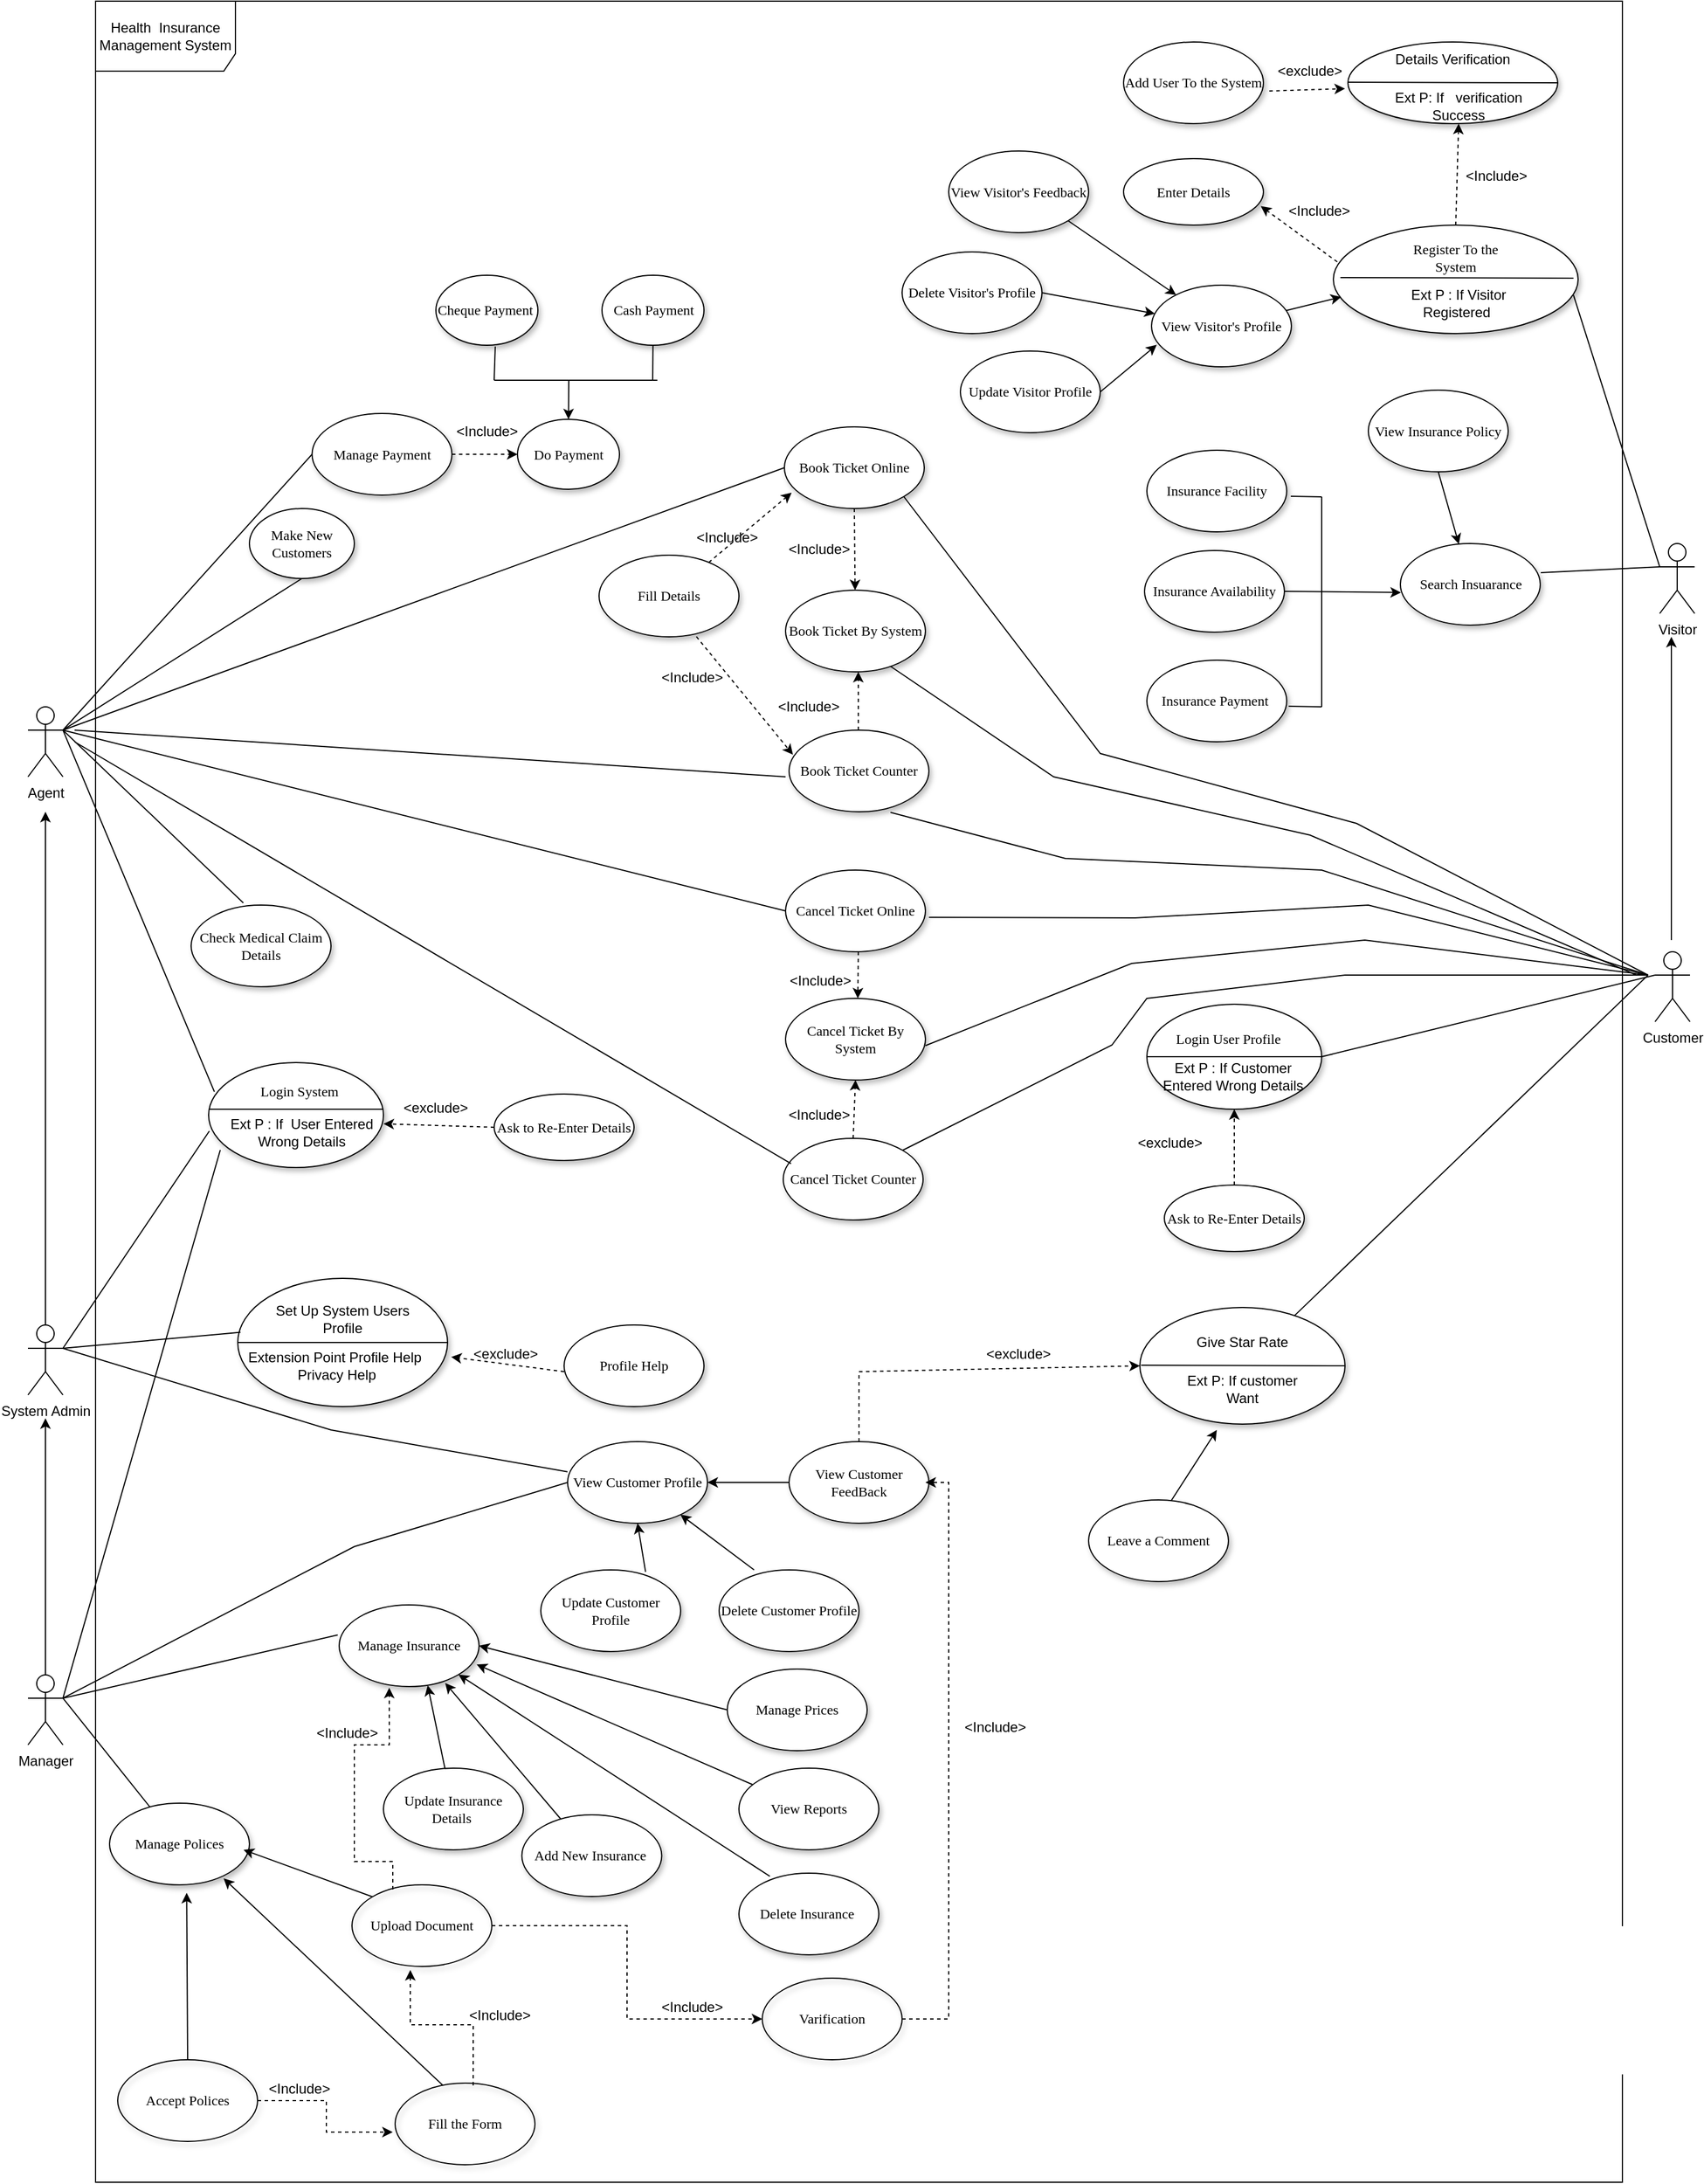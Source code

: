 <mxfile version="17.1.3" type="github"><diagram id="uJGwPPdDTHX9QC8XKyuE" name="Page-1"><mxGraphModel dx="572" dy="1805" grid="1" gridSize="10" guides="1" tooltips="1" connect="1" arrows="1" fold="1" page="1" pageScale="1" pageWidth="850" pageHeight="1100" math="0" shadow="0"><root><mxCell id="0"/><mxCell id="1" parent="0"/><mxCell id="yKrnhrEs9fii8439QQP5-1" value="Health&amp;nbsp; Insurance Management System" style="shape=umlFrame;whiteSpace=wrap;html=1;width=120;height=60;" parent="1" vertex="1"><mxGeometry x="1498" y="-385" width="1310" height="1870" as="geometry"/></mxCell><mxCell id="yKrnhrEs9fii8439QQP5-2" value="" style="ellipse;whiteSpace=wrap;html=1;rounded=0;shadow=1;comic=0;labelBackgroundColor=none;strokeWidth=1;fontFamily=Verdana;fontSize=12;align=center;" parent="1" vertex="1"><mxGeometry x="1595" y="525" width="150" height="90" as="geometry"/></mxCell><mxCell id="yKrnhrEs9fii8439QQP5-3" value="System Admin" style="shape=umlActor;verticalLabelPosition=bottom;verticalAlign=top;html=1;outlineConnect=0;" parent="1" vertex="1"><mxGeometry x="1440" y="750" width="30" height="60" as="geometry"/></mxCell><mxCell id="yKrnhrEs9fii8439QQP5-4" value="&amp;lt;Include&amp;gt;" style="text;html=1;strokeColor=none;fillColor=none;align=center;verticalAlign=middle;whiteSpace=wrap;rounded=0;" parent="1" vertex="1"><mxGeometry x="2089" y="555" width="60" height="30" as="geometry"/></mxCell><mxCell id="yKrnhrEs9fii8439QQP5-5" value="Fill Details" style="ellipse;whiteSpace=wrap;html=1;rounded=0;shadow=1;comic=0;labelBackgroundColor=none;strokeWidth=1;fontFamily=Verdana;fontSize=12;align=center;" parent="1" vertex="1"><mxGeometry x="1930" y="90" width="120" height="70" as="geometry"/></mxCell><mxCell id="yKrnhrEs9fii8439QQP5-6" value="" style="endArrow=classic;html=1;rounded=0;dashed=1;entryX=0.052;entryY=0.805;entryDx=0;entryDy=0;entryPerimeter=0;" parent="1" source="yKrnhrEs9fii8439QQP5-5" target="yKrnhrEs9fii8439QQP5-52" edge="1"><mxGeometry width="50" height="50" relative="1" as="geometry"><mxPoint x="610" y="120" as="sourcePoint"/><mxPoint x="1990" y="260" as="targetPoint"/><Array as="points"/></mxGeometry></mxCell><mxCell id="yKrnhrEs9fii8439QQP5-7" value="" style="endArrow=classic;html=1;rounded=0;dashed=1;exitX=0.696;exitY=0.998;exitDx=0;exitDy=0;exitPerimeter=0;entryX=0.028;entryY=0.301;entryDx=0;entryDy=0;entryPerimeter=0;" parent="1" source="yKrnhrEs9fii8439QQP5-5" target="yKrnhrEs9fii8439QQP5-56" edge="1"><mxGeometry width="50" height="50" relative="1" as="geometry"><mxPoint x="722.677" y="254.663" as="sourcePoint"/><mxPoint x="1860" y="470" as="targetPoint"/><Array as="points"/></mxGeometry></mxCell><mxCell id="yKrnhrEs9fii8439QQP5-8" value="&amp;lt;Include&amp;gt;" style="text;html=1;strokeColor=none;fillColor=none;align=center;verticalAlign=middle;whiteSpace=wrap;rounded=0;" parent="1" vertex="1"><mxGeometry x="1803.75" y="-31.5" width="60" height="30" as="geometry"/></mxCell><mxCell id="yKrnhrEs9fii8439QQP5-9" value="Visitor" style="shape=umlActor;verticalLabelPosition=bottom;verticalAlign=top;html=1;outlineConnect=0;" parent="1" vertex="1"><mxGeometry x="2840" y="80" width="30" height="60" as="geometry"/></mxCell><mxCell id="yKrnhrEs9fii8439QQP5-10" value="" style="ellipse;whiteSpace=wrap;html=1;rounded=0;shadow=1;comic=0;labelBackgroundColor=none;strokeWidth=1;fontFamily=Verdana;fontSize=12;align=center;" parent="1" vertex="1"><mxGeometry x="2560" y="-193" width="210" height="93" as="geometry"/></mxCell><mxCell id="yKrnhrEs9fii8439QQP5-12" value="&lt;span style=&quot;font-family: &amp;#34;verdana&amp;#34;&quot;&gt;Register To the System&lt;/span&gt;" style="text;html=1;strokeColor=none;fillColor=none;align=center;verticalAlign=middle;whiteSpace=wrap;rounded=0;" parent="1" vertex="1"><mxGeometry x="2620" y="-180" width="90" height="30" as="geometry"/></mxCell><mxCell id="yKrnhrEs9fii8439QQP5-13" value="" style="endArrow=none;html=1;rounded=0;exitX=0;exitY=0.5;exitDx=0;exitDy=0;entryX=1;entryY=0.5;entryDx=0;entryDy=0;" parent="1" edge="1"><mxGeometry width="50" height="50" relative="1" as="geometry"><mxPoint x="2566" y="-148" as="sourcePoint"/><mxPoint x="2766" y="-147.5" as="targetPoint"/></mxGeometry></mxCell><mxCell id="yKrnhrEs9fii8439QQP5-14" value="Enter Details" style="ellipse;whiteSpace=wrap;html=1;rounded=0;shadow=1;comic=0;labelBackgroundColor=none;strokeWidth=1;fontFamily=Verdana;fontSize=12;align=center;" parent="1" vertex="1"><mxGeometry x="2380" y="-250" width="120" height="57" as="geometry"/></mxCell><mxCell id="yKrnhrEs9fii8439QQP5-16" value="" style="endArrow=classic;html=1;rounded=0;dashed=1;exitX=0.016;exitY=0.339;exitDx=0;exitDy=0;entryX=0.981;entryY=0.715;entryDx=0;entryDy=0;entryPerimeter=0;exitPerimeter=0;" parent="1" source="yKrnhrEs9fii8439QQP5-10" target="yKrnhrEs9fii8439QQP5-14" edge="1"><mxGeometry width="50" height="50" relative="1" as="geometry"><mxPoint x="2791.76" y="-60" as="sourcePoint"/><mxPoint x="2670" y="-48.18" as="targetPoint"/><Array as="points"/></mxGeometry></mxCell><mxCell id="yKrnhrEs9fii8439QQP5-17" value="" style="ellipse;whiteSpace=wrap;html=1;rounded=0;shadow=1;comic=0;labelBackgroundColor=none;strokeWidth=1;fontFamily=Verdana;fontSize=12;align=center;" parent="1" vertex="1"><mxGeometry x="2572.5" y="-350" width="180" height="70" as="geometry"/></mxCell><mxCell id="yKrnhrEs9fii8439QQP5-18" value="Details Verification" style="text;html=1;strokeColor=none;fillColor=none;align=center;verticalAlign=middle;whiteSpace=wrap;rounded=0;" parent="1" vertex="1"><mxGeometry x="2610" y="-350" width="105" height="30" as="geometry"/></mxCell><mxCell id="yKrnhrEs9fii8439QQP5-19" value="Ext P: If&amp;nbsp; &amp;nbsp;verification Success" style="text;html=1;strokeColor=none;fillColor=none;align=center;verticalAlign=middle;whiteSpace=wrap;rounded=0;" parent="1" vertex="1"><mxGeometry x="2605" y="-310" width="125" height="30" as="geometry"/></mxCell><mxCell id="yKrnhrEs9fii8439QQP5-20" value="" style="endArrow=none;html=1;rounded=0;exitX=0;exitY=0.5;exitDx=0;exitDy=0;entryX=1;entryY=0.5;entryDx=0;entryDy=0;" parent="1" target="yKrnhrEs9fii8439QQP5-17" edge="1"><mxGeometry width="50" height="50" relative="1" as="geometry"><mxPoint x="2572.5" y="-315.5" as="sourcePoint"/><mxPoint x="2772.5" y="-315" as="targetPoint"/></mxGeometry></mxCell><mxCell id="yKrnhrEs9fii8439QQP5-21" value="" style="endArrow=classic;html=1;rounded=0;dashed=1;entryX=0.5;entryY=1;entryDx=0;entryDy=0;exitX=0.5;exitY=0;exitDx=0;exitDy=0;" parent="1" source="yKrnhrEs9fii8439QQP5-10" target="yKrnhrEs9fii8439QQP5-19" edge="1"><mxGeometry width="50" height="50" relative="1" as="geometry"><mxPoint x="2675" y="-30" as="sourcePoint"/><mxPoint x="2675" y="-90" as="targetPoint"/><Array as="points"/></mxGeometry></mxCell><mxCell id="yKrnhrEs9fii8439QQP5-22" value="&amp;lt;Include&amp;gt;" style="text;html=1;strokeColor=none;fillColor=none;align=center;verticalAlign=middle;whiteSpace=wrap;rounded=0;" parent="1" vertex="1"><mxGeometry x="2670" y="-250" width="60" height="30" as="geometry"/></mxCell><mxCell id="yKrnhrEs9fii8439QQP5-23" value="Add User To the System" style="ellipse;whiteSpace=wrap;html=1;rounded=0;shadow=1;comic=0;labelBackgroundColor=none;strokeWidth=1;fontFamily=Verdana;fontSize=12;align=center;" parent="1" vertex="1"><mxGeometry x="2380" y="-350" width="120" height="70" as="geometry"/></mxCell><mxCell id="yKrnhrEs9fii8439QQP5-24" value="" style="endArrow=classic;html=1;rounded=0;dashed=1;exitX=1.042;exitY=0.6;exitDx=0;exitDy=0;exitPerimeter=0;" parent="1" source="yKrnhrEs9fii8439QQP5-23" edge="1"><mxGeometry width="50" height="50" relative="1" as="geometry"><mxPoint x="2675" y="-30" as="sourcePoint"/><mxPoint x="2570" y="-310" as="targetPoint"/><Array as="points"/></mxGeometry></mxCell><mxCell id="yKrnhrEs9fii8439QQP5-25" value="&amp;lt;exclude&amp;gt;" style="text;html=1;strokeColor=none;fillColor=none;align=center;verticalAlign=middle;whiteSpace=wrap;rounded=0;" parent="1" vertex="1"><mxGeometry x="2510" y="-340" width="60" height="30" as="geometry"/></mxCell><mxCell id="yKrnhrEs9fii8439QQP5-26" value="" style="endArrow=none;html=1;rounded=0;entryX=0;entryY=0.333;entryDx=0;entryDy=0;entryPerimeter=0;exitX=0.981;exitY=0.645;exitDx=0;exitDy=0;exitPerimeter=0;" parent="1" source="yKrnhrEs9fii8439QQP5-10" target="yKrnhrEs9fii8439QQP5-9" edge="1"><mxGeometry width="50" height="50" relative="1" as="geometry"><mxPoint x="2270" y="40" as="sourcePoint"/><mxPoint x="2320" y="-10" as="targetPoint"/></mxGeometry></mxCell><mxCell id="yKrnhrEs9fii8439QQP5-27" value="Search Insuarance" style="ellipse;whiteSpace=wrap;html=1;rounded=0;shadow=1;comic=0;labelBackgroundColor=none;strokeWidth=1;fontFamily=Verdana;fontSize=12;align=center;" parent="1" vertex="1"><mxGeometry x="2617.5" y="80" width="120" height="70" as="geometry"/></mxCell><mxCell id="yKrnhrEs9fii8439QQP5-28" value="" style="endArrow=none;html=1;rounded=0;exitX=0;exitY=0.333;exitDx=0;exitDy=0;exitPerimeter=0;entryX=1.004;entryY=0.357;entryDx=0;entryDy=0;entryPerimeter=0;" parent="1" source="yKrnhrEs9fii8439QQP5-9" target="yKrnhrEs9fii8439QQP5-27" edge="1"><mxGeometry width="50" height="50" relative="1" as="geometry"><mxPoint x="2270" y="150" as="sourcePoint"/><mxPoint x="2320" y="100" as="targetPoint"/></mxGeometry></mxCell><mxCell id="yKrnhrEs9fii8439QQP5-29" value="Insurance Facility" style="ellipse;whiteSpace=wrap;html=1;rounded=0;shadow=1;comic=0;labelBackgroundColor=none;strokeWidth=1;fontFamily=Verdana;fontSize=12;align=center;" parent="1" vertex="1"><mxGeometry x="2400" width="120" height="70" as="geometry"/></mxCell><mxCell id="yKrnhrEs9fii8439QQP5-30" value="Insurance Availability" style="ellipse;whiteSpace=wrap;html=1;rounded=0;shadow=1;comic=0;labelBackgroundColor=none;strokeWidth=1;fontFamily=Verdana;fontSize=12;align=center;" parent="1" vertex="1"><mxGeometry x="2398" y="86" width="120" height="70" as="geometry"/></mxCell><mxCell id="yKrnhrEs9fii8439QQP5-31" value="Insurance Payment&amp;nbsp;" style="ellipse;whiteSpace=wrap;html=1;rounded=0;shadow=1;comic=0;labelBackgroundColor=none;strokeWidth=1;fontFamily=Verdana;fontSize=12;align=center;" parent="1" vertex="1"><mxGeometry x="2400" y="180" width="120" height="70" as="geometry"/></mxCell><mxCell id="yKrnhrEs9fii8439QQP5-32" value="" style="endArrow=none;html=1;rounded=0;entryX=1.029;entryY=0.565;entryDx=0;entryDy=0;entryPerimeter=0;" parent="1" target="yKrnhrEs9fii8439QQP5-29" edge="1"><mxGeometry width="50" height="50" relative="1" as="geometry"><mxPoint x="2550" y="40" as="sourcePoint"/><mxPoint x="2500" y="80" as="targetPoint"/></mxGeometry></mxCell><mxCell id="yKrnhrEs9fii8439QQP5-33" value="" style="endArrow=none;html=1;rounded=0;entryX=1.014;entryY=0.565;entryDx=0;entryDy=0;entryPerimeter=0;" parent="1" target="yKrnhrEs9fii8439QQP5-31" edge="1"><mxGeometry width="50" height="50" relative="1" as="geometry"><mxPoint x="2550" y="220" as="sourcePoint"/><mxPoint x="2450" y="200" as="targetPoint"/></mxGeometry></mxCell><mxCell id="yKrnhrEs9fii8439QQP5-34" value="" style="endArrow=none;html=1;rounded=0;" parent="1" edge="1"><mxGeometry width="50" height="50" relative="1" as="geometry"><mxPoint x="2550" y="40" as="sourcePoint"/><mxPoint x="2550" y="220" as="targetPoint"/></mxGeometry></mxCell><mxCell id="yKrnhrEs9fii8439QQP5-35" value="" style="endArrow=classic;html=1;rounded=0;entryX=0.004;entryY=0.6;entryDx=0;entryDy=0;entryPerimeter=0;exitX=1;exitY=0.5;exitDx=0;exitDy=0;" parent="1" source="yKrnhrEs9fii8439QQP5-30" target="yKrnhrEs9fii8439QQP5-27" edge="1"><mxGeometry width="50" height="50" relative="1" as="geometry"><mxPoint x="2270" y="140" as="sourcePoint"/><mxPoint x="2320" y="90" as="targetPoint"/></mxGeometry></mxCell><mxCell id="yKrnhrEs9fii8439QQP5-36" value="Customer" style="shape=umlActor;verticalLabelPosition=bottom;verticalAlign=top;html=1;outlineConnect=0;" parent="1" vertex="1"><mxGeometry x="2836" y="430" width="30" height="60" as="geometry"/></mxCell><mxCell id="yKrnhrEs9fii8439QQP5-37" value="" style="endArrow=classic;html=1;rounded=0;" parent="1" edge="1"><mxGeometry width="50" height="50" relative="1" as="geometry"><mxPoint x="2850" y="420" as="sourcePoint"/><mxPoint x="2850" y="160" as="targetPoint"/></mxGeometry></mxCell><mxCell id="yKrnhrEs9fii8439QQP5-38" value="" style="ellipse;whiteSpace=wrap;html=1;rounded=0;shadow=1;comic=0;labelBackgroundColor=none;strokeWidth=1;fontFamily=Verdana;fontSize=12;align=center;" parent="1" vertex="1"><mxGeometry x="2400" y="475" width="150" height="90" as="geometry"/></mxCell><mxCell id="yKrnhrEs9fii8439QQP5-39" value="&lt;span style=&quot;font-family: &amp;#34;verdana&amp;#34;&quot;&gt;Login User Profile&lt;/span&gt;" style="text;html=1;strokeColor=none;fillColor=none;align=center;verticalAlign=middle;whiteSpace=wrap;rounded=0;" parent="1" vertex="1"><mxGeometry x="2410" y="490" width="120" height="30" as="geometry"/></mxCell><mxCell id="yKrnhrEs9fii8439QQP5-40" value="Ext P : If Customer Entered Wrong Details" style="text;html=1;strokeColor=none;fillColor=none;align=center;verticalAlign=middle;whiteSpace=wrap;rounded=0;" parent="1" vertex="1"><mxGeometry x="2404" y="522" width="140" height="30" as="geometry"/></mxCell><mxCell id="yKrnhrEs9fii8439QQP5-41" value="" style="endArrow=none;html=1;rounded=0;exitX=0;exitY=0.5;exitDx=0;exitDy=0;entryX=1;entryY=0.5;entryDx=0;entryDy=0;" parent="1" source="yKrnhrEs9fii8439QQP5-38" target="yKrnhrEs9fii8439QQP5-38" edge="1"><mxGeometry width="50" height="50" relative="1" as="geometry"><mxPoint x="2411.42" y="520.01" as="sourcePoint"/><mxPoint x="2540" y="520" as="targetPoint"/></mxGeometry></mxCell><mxCell id="yKrnhrEs9fii8439QQP5-42" value="Leave a Comment" style="ellipse;whiteSpace=wrap;html=1;rounded=0;shadow=1;comic=0;labelBackgroundColor=none;strokeWidth=1;fontFamily=Verdana;fontSize=12;align=center;" parent="1" vertex="1"><mxGeometry x="2350" y="900" width="120" height="70" as="geometry"/></mxCell><mxCell id="yKrnhrEs9fii8439QQP5-43" value="" style="endArrow=classic;html=1;rounded=0;dashed=1;exitX=0.5;exitY=0;exitDx=0;exitDy=0;entryX=0.5;entryY=1;entryDx=0;entryDy=0;" parent="1" source="yKrnhrEs9fii8439QQP5-47" target="yKrnhrEs9fii8439QQP5-38" edge="1"><mxGeometry width="50" height="50" relative="1" as="geometry"><mxPoint x="2378.96" y="640.98" as="sourcePoint"/><mxPoint x="2450" y="560" as="targetPoint"/><Array as="points"/></mxGeometry></mxCell><mxCell id="yKrnhrEs9fii8439QQP5-44" value="&amp;lt;exclude&amp;gt;" style="text;html=1;strokeColor=none;fillColor=none;align=center;verticalAlign=middle;whiteSpace=wrap;rounded=0;" parent="1" vertex="1"><mxGeometry x="2390" y="579" width="60" height="30" as="geometry"/></mxCell><mxCell id="yKrnhrEs9fii8439QQP5-45" value="" style="endArrow=none;html=1;rounded=0;exitX=0;exitY=0.333;exitDx=0;exitDy=0;exitPerimeter=0;entryX=1;entryY=0.5;entryDx=0;entryDy=0;" parent="1" source="yKrnhrEs9fii8439QQP5-36" target="yKrnhrEs9fii8439QQP5-38" edge="1"><mxGeometry width="50" height="50" relative="1" as="geometry"><mxPoint x="2850" y="110" as="sourcePoint"/><mxPoint x="2747.98" y="114.99" as="targetPoint"/></mxGeometry></mxCell><mxCell id="yKrnhrEs9fii8439QQP5-46" value="" style="ellipse;whiteSpace=wrap;html=1;rounded=0;shadow=1;comic=0;labelBackgroundColor=none;strokeWidth=1;fontFamily=Verdana;fontSize=12;align=center;" parent="1" vertex="1"><mxGeometry x="2394" y="735" width="176" height="100" as="geometry"/></mxCell><mxCell id="yKrnhrEs9fii8439QQP5-47" value="Ask to Re-Enter Details" style="ellipse;whiteSpace=wrap;html=1;rounded=0;shadow=1;comic=0;labelBackgroundColor=none;strokeWidth=1;fontFamily=Verdana;fontSize=12;align=center;" parent="1" vertex="1"><mxGeometry x="2415" y="630" width="120" height="57" as="geometry"/></mxCell><mxCell id="yKrnhrEs9fii8439QQP5-48" value="Give Star Rate" style="text;html=1;strokeColor=none;fillColor=none;align=center;verticalAlign=middle;whiteSpace=wrap;rounded=0;" parent="1" vertex="1"><mxGeometry x="2427" y="750" width="110" height="30" as="geometry"/></mxCell><mxCell id="yKrnhrEs9fii8439QQP5-49" value="" style="endArrow=none;html=1;rounded=0;exitX=0;exitY=0.5;exitDx=0;exitDy=0;entryX=1;entryY=0.5;entryDx=0;entryDy=0;" parent="1" target="yKrnhrEs9fii8439QQP5-46" edge="1"><mxGeometry width="50" height="50" relative="1" as="geometry"><mxPoint x="2395" y="784.5" as="sourcePoint"/><mxPoint x="2545" y="784.5" as="targetPoint"/></mxGeometry></mxCell><mxCell id="yKrnhrEs9fii8439QQP5-50" value="Ext P: If customer Want" style="text;html=1;strokeColor=none;fillColor=none;align=center;verticalAlign=middle;whiteSpace=wrap;rounded=0;" parent="1" vertex="1"><mxGeometry x="2427" y="790" width="110" height="30" as="geometry"/></mxCell><mxCell id="yKrnhrEs9fii8439QQP5-51" value="" style="endArrow=none;html=1;rounded=0;" parent="1" target="yKrnhrEs9fii8439QQP5-46" edge="1"><mxGeometry width="50" height="50" relative="1" as="geometry"><mxPoint x="2830" y="450" as="sourcePoint"/><mxPoint x="2560" y="530" as="targetPoint"/></mxGeometry></mxCell><mxCell id="yKrnhrEs9fii8439QQP5-52" value="Book Ticket Online" style="ellipse;whiteSpace=wrap;html=1;rounded=0;shadow=1;comic=0;labelBackgroundColor=none;strokeWidth=1;fontFamily=Verdana;fontSize=12;align=center;" parent="1" vertex="1"><mxGeometry x="2089" y="-20" width="120" height="70" as="geometry"/></mxCell><mxCell id="yKrnhrEs9fii8439QQP5-53" value="Cancel Ticket Counter" style="ellipse;whiteSpace=wrap;html=1;rounded=0;shadow=1;comic=0;labelBackgroundColor=none;strokeWidth=1;fontFamily=Verdana;fontSize=12;align=center;" parent="1" vertex="1"><mxGeometry x="2088" y="590" width="120" height="70" as="geometry"/></mxCell><mxCell id="yKrnhrEs9fii8439QQP5-54" value="Cancel Ticket By System" style="ellipse;whiteSpace=wrap;html=1;rounded=0;shadow=1;comic=0;labelBackgroundColor=none;strokeWidth=1;fontFamily=Verdana;fontSize=12;align=center;" parent="1" vertex="1"><mxGeometry x="2090" y="470" width="120" height="70" as="geometry"/></mxCell><mxCell id="yKrnhrEs9fii8439QQP5-55" value="Cancel Ticket Online" style="ellipse;whiteSpace=wrap;html=1;rounded=0;shadow=1;comic=0;labelBackgroundColor=none;strokeWidth=1;fontFamily=Verdana;fontSize=12;align=center;" parent="1" vertex="1"><mxGeometry x="2090" y="360" width="120" height="70" as="geometry"/></mxCell><mxCell id="yKrnhrEs9fii8439QQP5-56" value="Book Ticket Counter" style="ellipse;whiteSpace=wrap;html=1;rounded=0;shadow=1;comic=0;labelBackgroundColor=none;strokeWidth=1;fontFamily=Verdana;fontSize=12;align=center;" parent="1" vertex="1"><mxGeometry x="2093" y="240" width="120" height="70" as="geometry"/></mxCell><mxCell id="yKrnhrEs9fii8439QQP5-57" value="Book Ticket By System" style="ellipse;whiteSpace=wrap;html=1;rounded=0;shadow=1;comic=0;labelBackgroundColor=none;strokeWidth=1;fontFamily=Verdana;fontSize=12;align=center;" parent="1" vertex="1"><mxGeometry x="2090" y="120" width="120" height="70" as="geometry"/></mxCell><mxCell id="yKrnhrEs9fii8439QQP5-58" value="" style="endArrow=none;html=1;rounded=0;entryX=1;entryY=0;entryDx=0;entryDy=0;" parent="1" target="yKrnhrEs9fii8439QQP5-53" edge="1"><mxGeometry width="50" height="50" relative="1" as="geometry"><mxPoint x="2830" y="450" as="sourcePoint"/><mxPoint x="2560" y="530" as="targetPoint"/><Array as="points"><mxPoint x="2570" y="450"/><mxPoint x="2400" y="470"/><mxPoint x="2370" y="510"/></Array></mxGeometry></mxCell><mxCell id="yKrnhrEs9fii8439QQP5-59" value="" style="endArrow=none;html=1;rounded=0;entryX=1;entryY=0;entryDx=0;entryDy=0;" parent="1" edge="1"><mxGeometry width="50" height="50" relative="1" as="geometry"><mxPoint x="2830" y="450" as="sourcePoint"/><mxPoint x="2210.002" y="510.508" as="targetPoint"/><Array as="points"><mxPoint x="2587" y="420"/><mxPoint x="2387" y="440"/></Array></mxGeometry></mxCell><mxCell id="yKrnhrEs9fii8439QQP5-60" value="" style="endArrow=none;html=1;rounded=0;entryX=1;entryY=0;entryDx=0;entryDy=0;" parent="1" edge="1"><mxGeometry width="50" height="50" relative="1" as="geometry"><mxPoint x="2830" y="450" as="sourcePoint"/><mxPoint x="2213.002" y="400.508" as="targetPoint"/><Array as="points"><mxPoint x="2590" y="390"/><mxPoint x="2390" y="401"/></Array></mxGeometry></mxCell><mxCell id="yKrnhrEs9fii8439QQP5-61" value="" style="endArrow=none;html=1;rounded=0;entryX=1;entryY=0;entryDx=0;entryDy=0;" parent="1" edge="1"><mxGeometry width="50" height="50" relative="1" as="geometry"><mxPoint x="2830" y="450" as="sourcePoint"/><mxPoint x="2180.002" y="310.508" as="targetPoint"/><Array as="points"><mxPoint x="2550" y="360"/><mxPoint x="2330" y="350"/></Array></mxGeometry></mxCell><mxCell id="yKrnhrEs9fii8439QQP5-62" value="" style="endArrow=none;html=1;rounded=0;entryX=1;entryY=0;entryDx=0;entryDy=0;" parent="1" edge="1"><mxGeometry width="50" height="50" relative="1" as="geometry"><mxPoint x="2820" y="450" as="sourcePoint"/><mxPoint x="2180.002" y="185.258" as="targetPoint"/><Array as="points"><mxPoint x="2540" y="330"/><mxPoint x="2320" y="280"/></Array></mxGeometry></mxCell><mxCell id="yKrnhrEs9fii8439QQP5-63" value="" style="endArrow=none;html=1;rounded=0;entryX=1;entryY=1;entryDx=0;entryDy=0;" parent="1" target="yKrnhrEs9fii8439QQP5-52" edge="1"><mxGeometry width="50" height="50" relative="1" as="geometry"><mxPoint x="2830" y="450" as="sourcePoint"/><mxPoint x="2190.002" y="195.258" as="targetPoint"/><Array as="points"><mxPoint x="2580" y="320"/><mxPoint x="2360" y="260"/></Array></mxGeometry></mxCell><mxCell id="yKrnhrEs9fii8439QQP5-64" value="" style="endArrow=classic;html=1;rounded=0;dashed=1;exitX=0.5;exitY=1;exitDx=0;exitDy=0;" parent="1" source="yKrnhrEs9fii8439QQP5-52" target="yKrnhrEs9fii8439QQP5-57" edge="1"><mxGeometry width="50" height="50" relative="1" as="geometry"><mxPoint x="1610" y="330" as="sourcePoint"/><mxPoint x="1600" y="400" as="targetPoint"/><Array as="points"/></mxGeometry></mxCell><mxCell id="yKrnhrEs9fii8439QQP5-65" value="" style="endArrow=classic;html=1;rounded=0;dashed=1;" parent="1" edge="1"><mxGeometry width="50" height="50" relative="1" as="geometry"><mxPoint x="2152.41" y="430" as="sourcePoint"/><mxPoint x="2152" y="470" as="targetPoint"/><Array as="points"/></mxGeometry></mxCell><mxCell id="yKrnhrEs9fii8439QQP5-66" value="" style="endArrow=classic;html=1;rounded=0;dashed=1;exitX=0.5;exitY=0;exitDx=0;exitDy=0;entryX=0.5;entryY=1;entryDx=0;entryDy=0;" parent="1" source="yKrnhrEs9fii8439QQP5-53" target="yKrnhrEs9fii8439QQP5-54" edge="1"><mxGeometry width="50" height="50" relative="1" as="geometry"><mxPoint x="1848.96" y="598.49" as="sourcePoint"/><mxPoint x="1840" y="541.5" as="targetPoint"/><Array as="points"/></mxGeometry></mxCell><mxCell id="yKrnhrEs9fii8439QQP5-67" value="&amp;lt;Include&amp;gt;" style="text;html=1;strokeColor=none;fillColor=none;align=center;verticalAlign=middle;whiteSpace=wrap;rounded=0;" parent="1" vertex="1"><mxGeometry x="2090" y="440" width="60" height="30" as="geometry"/></mxCell><mxCell id="yKrnhrEs9fii8439QQP5-68" value="" style="endArrow=classic;html=1;rounded=0;dashed=1;exitX=0.5;exitY=0;exitDx=0;exitDy=0;entryX=0.5;entryY=1;entryDx=0;entryDy=0;" parent="1" edge="1"><mxGeometry width="50" height="50" relative="1" as="geometry"><mxPoint x="2152.41" y="240" as="sourcePoint"/><mxPoint x="2152.41" y="190" as="targetPoint"/><Array as="points"/></mxGeometry></mxCell><mxCell id="yKrnhrEs9fii8439QQP5-69" value="&amp;lt;Include&amp;gt;" style="text;html=1;strokeColor=none;fillColor=none;align=center;verticalAlign=middle;whiteSpace=wrap;rounded=0;" parent="1" vertex="1"><mxGeometry x="2080" y="205" width="60" height="30" as="geometry"/></mxCell><mxCell id="yKrnhrEs9fii8439QQP5-70" value="&amp;lt;Include&amp;gt;" style="text;html=1;strokeColor=none;fillColor=none;align=center;verticalAlign=middle;whiteSpace=wrap;rounded=0;" parent="1" vertex="1"><mxGeometry x="2089" y="70" width="60" height="30" as="geometry"/></mxCell><mxCell id="yKrnhrEs9fii8439QQP5-71" value="&amp;lt;Include&amp;gt;" style="text;html=1;strokeColor=none;fillColor=none;align=center;verticalAlign=middle;whiteSpace=wrap;rounded=0;" parent="1" vertex="1"><mxGeometry x="2010" y="60" width="60" height="30" as="geometry"/></mxCell><mxCell id="yKrnhrEs9fii8439QQP5-72" value="&amp;lt;Include&amp;gt;" style="text;html=1;strokeColor=none;fillColor=none;align=center;verticalAlign=middle;whiteSpace=wrap;rounded=0;" parent="1" vertex="1"><mxGeometry x="1980" y="180" width="60" height="30" as="geometry"/></mxCell><mxCell id="yKrnhrEs9fii8439QQP5-73" value="Agent" style="shape=umlActor;verticalLabelPosition=bottom;verticalAlign=top;html=1;outlineConnect=0;" parent="1" vertex="1"><mxGeometry x="1440" y="220" width="30" height="60" as="geometry"/></mxCell><mxCell id="yKrnhrEs9fii8439QQP5-74" value="Make New Customers" style="ellipse;whiteSpace=wrap;html=1;rounded=0;shadow=1;comic=0;labelBackgroundColor=none;strokeWidth=1;fontFamily=Verdana;fontSize=12;align=center;" parent="1" vertex="1"><mxGeometry x="1630" y="50" width="90" height="60" as="geometry"/></mxCell><mxCell id="yKrnhrEs9fii8439QQP5-75" value="" style="endArrow=classic;html=1;rounded=0;exitX=0.5;exitY=0;exitDx=0;exitDy=0;exitPerimeter=0;" parent="1" source="yKrnhrEs9fii8439QQP5-3" edge="1"><mxGeometry width="50" height="50" relative="1" as="geometry"><mxPoint x="1640" y="250" as="sourcePoint"/><mxPoint x="1455" y="310" as="targetPoint"/></mxGeometry></mxCell><mxCell id="yKrnhrEs9fii8439QQP5-76" value="" style="endArrow=none;html=1;rounded=0;exitX=1;exitY=0.333;exitDx=0;exitDy=0;exitPerimeter=0;entryX=0.5;entryY=1;entryDx=0;entryDy=0;" parent="1" source="yKrnhrEs9fii8439QQP5-73" target="yKrnhrEs9fii8439QQP5-74" edge="1"><mxGeometry width="50" height="50" relative="1" as="geometry"><mxPoint x="1640" y="250" as="sourcePoint"/><mxPoint x="1690" y="200" as="targetPoint"/></mxGeometry></mxCell><mxCell id="yKrnhrEs9fii8439QQP5-77" value="Check Medical Claim Details" style="ellipse;whiteSpace=wrap;html=1;rounded=0;shadow=1;comic=0;labelBackgroundColor=none;strokeWidth=1;fontFamily=Verdana;fontSize=12;align=center;" parent="1" vertex="1"><mxGeometry x="1580" y="390" width="120" height="70" as="geometry"/></mxCell><mxCell id="yKrnhrEs9fii8439QQP5-78" value="" style="endArrow=none;html=1;rounded=0;exitX=1;exitY=0.333;exitDx=0;exitDy=0;exitPerimeter=0;entryX=0.373;entryY=-0.027;entryDx=0;entryDy=0;entryPerimeter=0;" parent="1" source="yKrnhrEs9fii8439QQP5-73" target="yKrnhrEs9fii8439QQP5-77" edge="1"><mxGeometry width="50" height="50" relative="1" as="geometry"><mxPoint x="1480" y="250" as="sourcePoint"/><mxPoint x="1615" y="-90" as="targetPoint"/></mxGeometry></mxCell><mxCell id="yKrnhrEs9fii8439QQP5-79" value="Manage Insurance" style="ellipse;whiteSpace=wrap;html=1;rounded=0;shadow=1;comic=0;labelBackgroundColor=none;strokeWidth=1;fontFamily=Verdana;fontSize=12;align=center;" parent="1" vertex="1"><mxGeometry x="1707" y="990" width="120" height="70" as="geometry"/></mxCell><mxCell id="yKrnhrEs9fii8439QQP5-80" value="Manage Polices" style="ellipse;whiteSpace=wrap;html=1;rounded=0;shadow=1;comic=0;labelBackgroundColor=none;strokeWidth=1;fontFamily=Verdana;fontSize=12;align=center;" parent="1" vertex="1"><mxGeometry x="1510" y="1160" width="120" height="70" as="geometry"/></mxCell><mxCell id="yKrnhrEs9fii8439QQP5-81" value="Profile Help" style="ellipse;whiteSpace=wrap;html=1;rounded=0;shadow=1;comic=0;labelBackgroundColor=none;strokeWidth=1;fontFamily=Verdana;fontSize=12;align=center;" parent="1" vertex="1"><mxGeometry x="1900" y="750" width="120" height="70" as="geometry"/></mxCell><mxCell id="yKrnhrEs9fii8439QQP5-82" value="&amp;lt;exclude&amp;gt;" style="text;html=1;strokeColor=none;fillColor=none;align=center;verticalAlign=middle;whiteSpace=wrap;rounded=0;" parent="1" vertex="1"><mxGeometry x="1820" y="760" width="60" height="30" as="geometry"/></mxCell><mxCell id="yKrnhrEs9fii8439QQP5-83" value="&amp;nbsp;" style="ellipse;whiteSpace=wrap;html=1;rounded=0;shadow=1;comic=0;labelBackgroundColor=none;strokeWidth=1;fontFamily=Verdana;fontSize=12;align=center;" parent="1" vertex="1"><mxGeometry x="1620" y="710" width="180" height="110" as="geometry"/></mxCell><mxCell id="yKrnhrEs9fii8439QQP5-84" value="Set Up System Users Profile" style="text;html=1;strokeColor=none;fillColor=none;align=center;verticalAlign=middle;whiteSpace=wrap;rounded=0;" parent="1" vertex="1"><mxGeometry x="1650" y="730" width="120" height="30" as="geometry"/></mxCell><mxCell id="yKrnhrEs9fii8439QQP5-85" value="Extension Point Profile Help&amp;nbsp;&lt;br&gt;Privacy Help" style="text;html=1;strokeColor=none;fillColor=none;align=center;verticalAlign=middle;whiteSpace=wrap;rounded=0;" parent="1" vertex="1"><mxGeometry x="1620" y="770" width="170" height="30" as="geometry"/></mxCell><mxCell id="yKrnhrEs9fii8439QQP5-86" value="" style="endArrow=none;html=1;rounded=0;exitX=0;exitY=0.5;exitDx=0;exitDy=0;entryX=1;entryY=0.5;entryDx=0;entryDy=0;" parent="1" edge="1"><mxGeometry width="50" height="50" relative="1" as="geometry"><mxPoint x="1620" y="765" as="sourcePoint"/><mxPoint x="1800" y="765" as="targetPoint"/></mxGeometry></mxCell><mxCell id="yKrnhrEs9fii8439QQP5-87" value="" style="endArrow=classic;html=1;rounded=0;dashed=1;entryX=1.017;entryY=0.613;entryDx=0;entryDy=0;entryPerimeter=0;" parent="1" target="yKrnhrEs9fii8439QQP5-83" edge="1"><mxGeometry width="50" height="50" relative="1" as="geometry"><mxPoint x="1900" y="790" as="sourcePoint"/><mxPoint x="1789.12" y="801.82" as="targetPoint"/><Array as="points"/></mxGeometry></mxCell><mxCell id="yKrnhrEs9fii8439QQP5-88" value="" style="endArrow=none;html=1;rounded=0;exitX=1;exitY=0.333;exitDx=0;exitDy=0;exitPerimeter=0;entryX=0.013;entryY=0.421;entryDx=0;entryDy=0;entryPerimeter=0;" parent="1" source="yKrnhrEs9fii8439QQP5-3" target="yKrnhrEs9fii8439QQP5-83" edge="1"><mxGeometry width="50" height="50" relative="1" as="geometry"><mxPoint x="1480" y="250" as="sourcePoint"/><mxPoint x="1630" y="830" as="targetPoint"/></mxGeometry></mxCell><mxCell id="yKrnhrEs9fii8439QQP5-89" value="" style="endArrow=none;html=1;rounded=0;exitX=1;exitY=0.333;exitDx=0;exitDy=0;exitPerimeter=0;entryX=-0.01;entryY=0.368;entryDx=0;entryDy=0;entryPerimeter=0;" parent="1" source="yKrnhrEs9fii8439QQP5-124" target="yKrnhrEs9fii8439QQP5-79" edge="1"><mxGeometry width="50" height="50" relative="1" as="geometry"><mxPoint x="1480" y="780" as="sourcePoint"/><mxPoint x="1652.34" y="846.31" as="targetPoint"/></mxGeometry></mxCell><mxCell id="yKrnhrEs9fii8439QQP5-90" value="" style="endArrow=none;html=1;rounded=0;exitX=1;exitY=0.333;exitDx=0;exitDy=0;exitPerimeter=0;" parent="1" source="yKrnhrEs9fii8439QQP5-124" target="yKrnhrEs9fii8439QQP5-80" edge="1"><mxGeometry width="50" height="50" relative="1" as="geometry"><mxPoint x="1470" y="770" as="sourcePoint"/><mxPoint x="1728.8" y="975.76" as="targetPoint"/></mxGeometry></mxCell><mxCell id="yKrnhrEs9fii8439QQP5-91" value="" style="endArrow=none;html=1;rounded=0;exitX=1;exitY=0.333;exitDx=0;exitDy=0;exitPerimeter=0;entryX=0.056;entryY=0.31;entryDx=0;entryDy=0;entryPerimeter=0;" parent="1" target="yKrnhrEs9fii8439QQP5-53" edge="1"><mxGeometry width="50" height="50" relative="1" as="geometry"><mxPoint x="1480" y="250" as="sourcePoint"/><mxPoint x="1574.76" y="438.11" as="targetPoint"/></mxGeometry></mxCell><mxCell id="yKrnhrEs9fii8439QQP5-92" value="" style="endArrow=none;html=1;rounded=0;entryX=0;entryY=0.5;entryDx=0;entryDy=0;" parent="1" target="yKrnhrEs9fii8439QQP5-55" edge="1"><mxGeometry width="50" height="50" relative="1" as="geometry"><mxPoint x="1470" y="240" as="sourcePoint"/><mxPoint x="2106.72" y="621.7" as="targetPoint"/></mxGeometry></mxCell><mxCell id="yKrnhrEs9fii8439QQP5-93" value="" style="endArrow=none;html=1;rounded=0;" parent="1" edge="1"><mxGeometry width="50" height="50" relative="1" as="geometry"><mxPoint x="1480" y="240" as="sourcePoint"/><mxPoint x="2090" y="280" as="targetPoint"/></mxGeometry></mxCell><mxCell id="yKrnhrEs9fii8439QQP5-94" value="" style="endArrow=none;html=1;rounded=0;exitX=1;exitY=0.333;exitDx=0;exitDy=0;exitPerimeter=0;entryX=0;entryY=0.5;entryDx=0;entryDy=0;" parent="1" source="yKrnhrEs9fii8439QQP5-73" target="yKrnhrEs9fii8439QQP5-52" edge="1"><mxGeometry width="50" height="50" relative="1" as="geometry"><mxPoint x="1490" y="250" as="sourcePoint"/><mxPoint x="2100" y="290" as="targetPoint"/></mxGeometry></mxCell><mxCell id="yKrnhrEs9fii8439QQP5-95" value="Manage Payment" style="ellipse;whiteSpace=wrap;html=1;rounded=0;shadow=1;comic=0;labelBackgroundColor=none;strokeWidth=1;fontFamily=Verdana;fontSize=12;align=center;" parent="1" vertex="1"><mxGeometry x="1683.75" y="-31.5" width="120" height="70" as="geometry"/></mxCell><mxCell id="yKrnhrEs9fii8439QQP5-96" value="Do Payment" style="ellipse;whiteSpace=wrap;html=1;rounded=0;shadow=1;comic=0;labelBackgroundColor=none;strokeWidth=1;fontFamily=Verdana;fontSize=12;align=center;" parent="1" vertex="1"><mxGeometry x="1860" y="-26.5" width="87.5" height="60" as="geometry"/></mxCell><mxCell id="yKrnhrEs9fii8439QQP5-97" value="Cheque Payment&amp;nbsp;" style="ellipse;whiteSpace=wrap;html=1;rounded=0;shadow=1;comic=0;labelBackgroundColor=none;strokeWidth=1;fontFamily=Verdana;fontSize=12;align=center;" parent="1" vertex="1"><mxGeometry x="1790" y="-150" width="87.5" height="60" as="geometry"/></mxCell><mxCell id="yKrnhrEs9fii8439QQP5-98" value="Cash Payment" style="ellipse;whiteSpace=wrap;html=1;rounded=0;shadow=1;comic=0;labelBackgroundColor=none;strokeWidth=1;fontFamily=Verdana;fontSize=12;align=center;" parent="1" vertex="1"><mxGeometry x="1932.5" y="-150" width="87.5" height="60" as="geometry"/></mxCell><mxCell id="yKrnhrEs9fii8439QQP5-99" value="" style="endArrow=none;html=1;rounded=0;" parent="1" edge="1"><mxGeometry width="50" height="50" relative="1" as="geometry"><mxPoint x="1980" y="-60" as="sourcePoint"/><mxPoint x="1840" y="-60" as="targetPoint"/></mxGeometry></mxCell><mxCell id="yKrnhrEs9fii8439QQP5-100" value="" style="endArrow=none;html=1;rounded=0;exitX=0.582;exitY=1.019;exitDx=0;exitDy=0;exitPerimeter=0;" parent="1" source="yKrnhrEs9fii8439QQP5-97" edge="1"><mxGeometry width="50" height="50" relative="1" as="geometry"><mxPoint x="1710" y="600" as="sourcePoint"/><mxPoint x="1840" y="-60" as="targetPoint"/></mxGeometry></mxCell><mxCell id="yKrnhrEs9fii8439QQP5-101" value="" style="endArrow=none;html=1;rounded=0;entryX=0.5;entryY=1;entryDx=0;entryDy=0;" parent="1" target="yKrnhrEs9fii8439QQP5-98" edge="1"><mxGeometry width="50" height="50" relative="1" as="geometry"><mxPoint x="1976" y="-60" as="sourcePoint"/><mxPoint x="1580" y="510" as="targetPoint"/></mxGeometry></mxCell><mxCell id="yKrnhrEs9fii8439QQP5-102" value="" style="endArrow=classic;html=1;rounded=0;dashed=1;exitX=1;exitY=0.5;exitDx=0;exitDy=0;entryX=0;entryY=0.5;entryDx=0;entryDy=0;" parent="1" source="yKrnhrEs9fii8439QQP5-95" target="yKrnhrEs9fii8439QQP5-96" edge="1"><mxGeometry width="50" height="50" relative="1" as="geometry"><mxPoint x="2162.41" y="250" as="sourcePoint"/><mxPoint x="2162.41" y="200" as="targetPoint"/><Array as="points"/></mxGeometry></mxCell><mxCell id="yKrnhrEs9fii8439QQP5-103" value="" style="endArrow=classic;html=1;rounded=0;entryX=0.5;entryY=0;entryDx=0;entryDy=0;" parent="1" target="yKrnhrEs9fii8439QQP5-96" edge="1"><mxGeometry width="50" height="50" relative="1" as="geometry"><mxPoint x="1904" y="-60" as="sourcePoint"/><mxPoint x="1760" y="620" as="targetPoint"/></mxGeometry></mxCell><mxCell id="yKrnhrEs9fii8439QQP5-104" value="" style="endArrow=none;html=1;rounded=0;exitX=1;exitY=0.333;exitDx=0;exitDy=0;exitPerimeter=0;entryX=0;entryY=0.5;entryDx=0;entryDy=0;" parent="1" source="yKrnhrEs9fii8439QQP5-73" target="yKrnhrEs9fii8439QQP5-95" edge="1"><mxGeometry width="50" height="50" relative="1" as="geometry"><mxPoint x="1480" y="250" as="sourcePoint"/><mxPoint x="1634.76" y="398.11" as="targetPoint"/></mxGeometry></mxCell><mxCell id="yKrnhrEs9fii8439QQP5-105" value="View Customer Profile" style="ellipse;whiteSpace=wrap;html=1;rounded=0;shadow=1;comic=0;labelBackgroundColor=none;strokeWidth=1;fontFamily=Verdana;fontSize=12;align=center;" parent="1" vertex="1"><mxGeometry x="1903" y="850" width="120" height="70" as="geometry"/></mxCell><mxCell id="yKrnhrEs9fii8439QQP5-106" value="Update Customer Profile" style="ellipse;whiteSpace=wrap;html=1;rounded=0;shadow=1;comic=0;labelBackgroundColor=none;strokeWidth=1;fontFamily=Verdana;fontSize=12;align=center;" parent="1" vertex="1"><mxGeometry x="1880" y="960" width="120" height="70" as="geometry"/></mxCell><mxCell id="yKrnhrEs9fii8439QQP5-107" value="" style="endArrow=classic;html=1;rounded=0;exitX=0.591;exitY=0.009;exitDx=0;exitDy=0;exitPerimeter=0;entryX=0.375;entryY=1.05;entryDx=0;entryDy=0;entryPerimeter=0;" parent="1" source="yKrnhrEs9fii8439QQP5-42" target="yKrnhrEs9fii8439QQP5-46" edge="1"><mxGeometry width="50" height="50" relative="1" as="geometry"><mxPoint x="2070" y="850" as="sourcePoint"/><mxPoint x="2120" y="800" as="targetPoint"/></mxGeometry></mxCell><mxCell id="yKrnhrEs9fii8439QQP5-108" value="View Customer FeedBack" style="ellipse;whiteSpace=wrap;html=1;rounded=0;shadow=1;comic=0;labelBackgroundColor=none;strokeWidth=1;fontFamily=Verdana;fontSize=12;align=center;" parent="1" vertex="1"><mxGeometry x="2093" y="850" width="120" height="70" as="geometry"/></mxCell><mxCell id="yKrnhrEs9fii8439QQP5-109" value="Delete Customer Profile" style="ellipse;whiteSpace=wrap;html=1;rounded=0;shadow=1;comic=0;labelBackgroundColor=none;strokeWidth=1;fontFamily=Verdana;fontSize=12;align=center;" parent="1" vertex="1"><mxGeometry x="2033" y="960" width="120" height="70" as="geometry"/></mxCell><mxCell id="yKrnhrEs9fii8439QQP5-110" value="" style="endArrow=classic;html=1;rounded=0;exitX=0.749;exitY=0.024;exitDx=0;exitDy=0;exitPerimeter=0;entryX=0.5;entryY=1;entryDx=0;entryDy=0;" parent="1" source="yKrnhrEs9fii8439QQP5-106" target="yKrnhrEs9fii8439QQP5-105" edge="1"><mxGeometry width="50" height="50" relative="1" as="geometry"><mxPoint x="2393.92" y="860.63" as="sourcePoint"/><mxPoint x="2433" y="800" as="targetPoint"/></mxGeometry></mxCell><mxCell id="yKrnhrEs9fii8439QQP5-111" value="" style="endArrow=classic;html=1;rounded=0;exitX=0.25;exitY=0;exitDx=0;exitDy=0;exitPerimeter=0;" parent="1" source="yKrnhrEs9fii8439QQP5-109" target="yKrnhrEs9fii8439QQP5-105" edge="1"><mxGeometry width="50" height="50" relative="1" as="geometry"><mxPoint x="1972.88" y="961.68" as="sourcePoint"/><mxPoint x="1973" y="930" as="targetPoint"/></mxGeometry></mxCell><mxCell id="yKrnhrEs9fii8439QQP5-112" value="" style="endArrow=classic;html=1;rounded=0;exitX=0;exitY=0.5;exitDx=0;exitDy=0;entryX=1;entryY=0.5;entryDx=0;entryDy=0;" parent="1" source="yKrnhrEs9fii8439QQP5-108" target="yKrnhrEs9fii8439QQP5-105" edge="1"><mxGeometry width="50" height="50" relative="1" as="geometry"><mxPoint x="2073" y="970" as="sourcePoint"/><mxPoint x="2009.917" y="922.591" as="targetPoint"/></mxGeometry></mxCell><mxCell id="yKrnhrEs9fii8439QQP5-113" value="" style="endArrow=none;html=1;rounded=0;entryX=-0.001;entryY=0.37;entryDx=0;entryDy=0;entryPerimeter=0;" parent="1" target="yKrnhrEs9fii8439QQP5-105" edge="1"><mxGeometry width="50" height="50" relative="1" as="geometry"><mxPoint x="1470" y="770" as="sourcePoint"/><mxPoint x="1728.8" y="975.76" as="targetPoint"/><Array as="points"><mxPoint x="1700" y="840"/></Array></mxGeometry></mxCell><mxCell id="yKrnhrEs9fii8439QQP5-114" value="" style="endArrow=classic;html=1;rounded=0;dashed=1;exitX=0.5;exitY=0;exitDx=0;exitDy=0;entryX=0;entryY=0.5;entryDx=0;entryDy=0;" parent="1" source="yKrnhrEs9fii8439QQP5-108" target="yKrnhrEs9fii8439QQP5-46" edge="1"><mxGeometry width="50" height="50" relative="1" as="geometry"><mxPoint x="2485" y="640" as="sourcePoint"/><mxPoint x="2485" y="575.0" as="targetPoint"/><Array as="points"><mxPoint x="2153" y="790"/></Array></mxGeometry></mxCell><mxCell id="yKrnhrEs9fii8439QQP5-115" value="&amp;lt;exclude&amp;gt;" style="text;html=1;strokeColor=none;fillColor=none;align=center;verticalAlign=middle;whiteSpace=wrap;rounded=0;" parent="1" vertex="1"><mxGeometry x="2260" y="760" width="60" height="30" as="geometry"/></mxCell><mxCell id="yKrnhrEs9fii8439QQP5-116" value="&lt;span style=&quot;font-family: &amp;#34;verdana&amp;#34;&quot;&gt;Login System&lt;/span&gt;" style="text;html=1;strokeColor=none;fillColor=none;align=center;verticalAlign=middle;whiteSpace=wrap;rounded=0;" parent="1" vertex="1"><mxGeometry x="1613" y="535" width="120" height="30" as="geometry"/></mxCell><mxCell id="yKrnhrEs9fii8439QQP5-117" value="Ext P : If&amp;nbsp; User Entered Wrong Details" style="text;html=1;strokeColor=none;fillColor=none;align=center;verticalAlign=middle;whiteSpace=wrap;rounded=0;" parent="1" vertex="1"><mxGeometry x="1605" y="570" width="140" height="30" as="geometry"/></mxCell><mxCell id="yKrnhrEs9fii8439QQP5-118" value="" style="endArrow=none;html=1;rounded=0;exitX=0;exitY=0.5;exitDx=0;exitDy=0;entryX=1;entryY=0.5;entryDx=0;entryDy=0;" parent="1" edge="1"><mxGeometry width="50" height="50" relative="1" as="geometry"><mxPoint x="1595.0" y="565.0" as="sourcePoint"/><mxPoint x="1745.0" y="565.0" as="targetPoint"/></mxGeometry></mxCell><mxCell id="yKrnhrEs9fii8439QQP5-119" value="Ask to Re-Enter Details" style="ellipse;whiteSpace=wrap;html=1;rounded=0;shadow=1;comic=0;labelBackgroundColor=none;strokeWidth=1;fontFamily=Verdana;fontSize=12;align=center;" parent="1" vertex="1"><mxGeometry x="1840" y="552" width="120" height="57" as="geometry"/></mxCell><mxCell id="yKrnhrEs9fii8439QQP5-120" value="&amp;lt;exclude&amp;gt;" style="text;html=1;strokeColor=none;fillColor=none;align=center;verticalAlign=middle;whiteSpace=wrap;rounded=0;" parent="1" vertex="1"><mxGeometry x="1760" y="549" width="60" height="30" as="geometry"/></mxCell><mxCell id="yKrnhrEs9fii8439QQP5-121" value="" style="endArrow=classic;html=1;rounded=0;dashed=1;entryX=1;entryY=0.25;entryDx=0;entryDy=0;exitX=0;exitY=0.5;exitDx=0;exitDy=0;" parent="1" source="yKrnhrEs9fii8439QQP5-119" target="yKrnhrEs9fii8439QQP5-117" edge="1"><mxGeometry width="50" height="50" relative="1" as="geometry"><mxPoint x="1790" y="580" as="sourcePoint"/><mxPoint x="2485" y="575.0" as="targetPoint"/><Array as="points"/></mxGeometry></mxCell><mxCell id="yKrnhrEs9fii8439QQP5-122" value="" style="endArrow=none;html=1;rounded=0;exitX=0.033;exitY=0.278;exitDx=0;exitDy=0;exitPerimeter=0;entryX=1;entryY=0.333;entryDx=0;entryDy=0;entryPerimeter=0;" parent="1" source="yKrnhrEs9fii8439QQP5-2" target="yKrnhrEs9fii8439QQP5-73" edge="1"><mxGeometry width="50" height="50" relative="1" as="geometry"><mxPoint x="2846" y="460" as="sourcePoint"/><mxPoint x="2560.0" y="530.0" as="targetPoint"/></mxGeometry></mxCell><mxCell id="yKrnhrEs9fii8439QQP5-123" value="" style="endArrow=none;html=1;rounded=0;entryX=0.004;entryY=0.653;entryDx=0;entryDy=0;entryPerimeter=0;" parent="1" target="yKrnhrEs9fii8439QQP5-2" edge="1"><mxGeometry width="50" height="50" relative="1" as="geometry"><mxPoint x="1470" y="770" as="sourcePoint"/><mxPoint x="1480" y="250" as="targetPoint"/></mxGeometry></mxCell><mxCell id="yKrnhrEs9fii8439QQP5-124" value="Manager" style="shape=umlActor;verticalLabelPosition=bottom;verticalAlign=top;html=1;outlineConnect=0;" parent="1" vertex="1"><mxGeometry x="1440" y="1050" width="30" height="60" as="geometry"/></mxCell><mxCell id="yKrnhrEs9fii8439QQP5-125" value="" style="endArrow=classic;html=1;rounded=0;exitX=0.5;exitY=0;exitDx=0;exitDy=0;exitPerimeter=0;" parent="1" source="yKrnhrEs9fii8439QQP5-124" edge="1"><mxGeometry width="50" height="50" relative="1" as="geometry"><mxPoint x="1464.63" y="970" as="sourcePoint"/><mxPoint x="1455" y="830" as="targetPoint"/></mxGeometry></mxCell><mxCell id="yKrnhrEs9fii8439QQP5-126" value="" style="endArrow=none;html=1;rounded=0;exitX=1;exitY=0.333;exitDx=0;exitDy=0;exitPerimeter=0;entryX=0;entryY=0.5;entryDx=0;entryDy=0;" parent="1" source="yKrnhrEs9fii8439QQP5-124" target="yKrnhrEs9fii8439QQP5-105" edge="1"><mxGeometry width="50" height="50" relative="1" as="geometry"><mxPoint x="1480" y="1080" as="sourcePoint"/><mxPoint x="1728.8" y="975.76" as="targetPoint"/><Array as="points"><mxPoint x="1720" y="940"/></Array></mxGeometry></mxCell><mxCell id="yKrnhrEs9fii8439QQP5-127" value="" style="endArrow=none;html=1;rounded=0;exitX=1;exitY=0.333;exitDx=0;exitDy=0;exitPerimeter=0;entryX=0;entryY=1;entryDx=0;entryDy=0;" parent="1" source="yKrnhrEs9fii8439QQP5-124" target="yKrnhrEs9fii8439QQP5-117" edge="1"><mxGeometry width="50" height="50" relative="1" as="geometry"><mxPoint x="1480" y="1080" as="sourcePoint"/><mxPoint x="1728.8" y="975.76" as="targetPoint"/></mxGeometry></mxCell><mxCell id="yKrnhrEs9fii8439QQP5-128" value="Delete Insurance&amp;nbsp;" style="ellipse;whiteSpace=wrap;html=1;rounded=0;shadow=1;comic=0;labelBackgroundColor=none;strokeWidth=1;fontFamily=Verdana;fontSize=12;align=center;" parent="1" vertex="1"><mxGeometry x="2050" y="1220" width="120" height="70" as="geometry"/></mxCell><mxCell id="yKrnhrEs9fii8439QQP5-129" value="Manage Prices" style="ellipse;whiteSpace=wrap;html=1;rounded=0;shadow=1;comic=0;labelBackgroundColor=none;strokeWidth=1;fontFamily=Verdana;fontSize=12;align=center;" parent="1" vertex="1"><mxGeometry x="2040" y="1045" width="120" height="70" as="geometry"/></mxCell><mxCell id="yKrnhrEs9fii8439QQP5-130" value="Add New Insurance&amp;nbsp;" style="ellipse;whiteSpace=wrap;html=1;rounded=0;shadow=1;comic=0;labelBackgroundColor=none;strokeWidth=1;fontFamily=Verdana;fontSize=12;align=center;" parent="1" vertex="1"><mxGeometry x="1863.75" y="1170" width="120" height="70" as="geometry"/></mxCell><mxCell id="yKrnhrEs9fii8439QQP5-131" value="Update Insurance Details&amp;nbsp;" style="ellipse;whiteSpace=wrap;html=1;rounded=0;shadow=1;comic=0;labelBackgroundColor=none;strokeWidth=1;fontFamily=Verdana;fontSize=12;align=center;" parent="1" vertex="1"><mxGeometry x="1745" y="1130" width="120" height="70" as="geometry"/></mxCell><mxCell id="yKrnhrEs9fii8439QQP5-132" value="" style="endArrow=classic;html=1;rounded=0;entryX=0.633;entryY=0.986;entryDx=0;entryDy=0;entryPerimeter=0;" parent="1" source="yKrnhrEs9fii8439QQP5-131" target="yKrnhrEs9fii8439QQP5-79" edge="1"><mxGeometry width="50" height="50" relative="1" as="geometry"><mxPoint x="1979.88" y="971.68" as="sourcePoint"/><mxPoint x="1973" y="930" as="targetPoint"/></mxGeometry></mxCell><mxCell id="yKrnhrEs9fii8439QQP5-133" value="" style="endArrow=classic;html=1;rounded=0;entryX=0.758;entryY=0.957;entryDx=0;entryDy=0;entryPerimeter=0;" parent="1" source="yKrnhrEs9fii8439QQP5-130" target="yKrnhrEs9fii8439QQP5-79" edge="1"><mxGeometry width="50" height="50" relative="1" as="geometry"><mxPoint x="1707.558" y="1080.328" as="sourcePoint"/><mxPoint x="1737.442" y="1059.672" as="targetPoint"/></mxGeometry></mxCell><mxCell id="yKrnhrEs9fii8439QQP5-134" value="" style="endArrow=classic;html=1;rounded=0;entryX=1;entryY=1;entryDx=0;entryDy=0;exitX=0.221;exitY=0.038;exitDx=0;exitDy=0;exitPerimeter=0;" parent="1" source="yKrnhrEs9fii8439QQP5-128" target="yKrnhrEs9fii8439QQP5-79" edge="1"><mxGeometry width="50" height="50" relative="1" as="geometry"><mxPoint x="1769.402" y="1140.002" as="sourcePoint"/><mxPoint x="1767.76" y="1072.66" as="targetPoint"/></mxGeometry></mxCell><mxCell id="yKrnhrEs9fii8439QQP5-135" value="" style="endArrow=classic;html=1;rounded=0;entryX=1;entryY=0.5;entryDx=0;entryDy=0;exitX=0;exitY=0.5;exitDx=0;exitDy=0;" parent="1" source="yKrnhrEs9fii8439QQP5-129" target="yKrnhrEs9fii8439QQP5-79" edge="1"><mxGeometry width="50" height="50" relative="1" as="geometry"><mxPoint x="1876.52" y="1132.66" as="sourcePoint"/><mxPoint x="1800.88" y="1073.5" as="targetPoint"/></mxGeometry></mxCell><mxCell id="yKrnhrEs9fii8439QQP5-136" value="View Reports" style="ellipse;whiteSpace=wrap;html=1;rounded=0;shadow=1;comic=0;labelBackgroundColor=none;strokeWidth=1;fontFamily=Verdana;fontSize=12;align=center;" parent="1" vertex="1"><mxGeometry x="2050" y="1130" width="120" height="70" as="geometry"/></mxCell><mxCell id="yKrnhrEs9fii8439QQP5-137" value="" style="endArrow=classic;html=1;rounded=0;entryX=0.983;entryY=0.729;entryDx=0;entryDy=0;entryPerimeter=0;" parent="1" source="yKrnhrEs9fii8439QQP5-136" target="yKrnhrEs9fii8439QQP5-79" edge="1"><mxGeometry width="50" height="50" relative="1" as="geometry"><mxPoint x="1876.52" y="1132.66" as="sourcePoint"/><mxPoint x="1800.88" y="1073.5" as="targetPoint"/></mxGeometry></mxCell><mxCell id="N4j6fI9Da7W4ykGihxAp-1" value="Upload Document" style="ellipse;whiteSpace=wrap;html=1;rounded=0;shadow=1;comic=0;labelBackgroundColor=none;strokeWidth=1;fontFamily=Verdana;fontSize=12;align=center;fillColor=none;strokeColor=default;" parent="1" vertex="1"><mxGeometry x="1718" y="1230" width="120" height="70" as="geometry"/></mxCell><mxCell id="N4j6fI9Da7W4ykGihxAp-2" value="Fill the Form" style="ellipse;whiteSpace=wrap;html=1;rounded=0;shadow=1;comic=0;labelBackgroundColor=none;strokeWidth=1;fontFamily=Verdana;fontSize=12;align=center;fillColor=none;strokeColor=#000000;" parent="1" vertex="1"><mxGeometry x="1755" y="1400" width="120" height="70" as="geometry"/></mxCell><mxCell id="N4j6fI9Da7W4ykGihxAp-3" value="Accept Polices" style="ellipse;whiteSpace=wrap;html=1;rounded=0;shadow=1;comic=0;labelBackgroundColor=none;strokeWidth=1;fontFamily=Verdana;fontSize=12;align=center;fillColor=none;strokeColor=#000000;" parent="1" vertex="1"><mxGeometry x="1517" y="1380" width="120" height="70" as="geometry"/></mxCell><mxCell id="N4j6fI9Da7W4ykGihxAp-4" style="edgeStyle=orthogonalEdgeStyle;rounded=0;orthogonalLoop=1;jettySize=auto;html=1;entryX=0.417;entryY=1.043;entryDx=0;entryDy=0;entryPerimeter=0;dashed=1;exitX=0.558;exitY=0.029;exitDx=0;exitDy=0;exitPerimeter=0;" parent="1" source="N4j6fI9Da7W4ykGihxAp-2" target="N4j6fI9Da7W4ykGihxAp-1" edge="1"><mxGeometry relative="1" as="geometry"><mxPoint x="2000.0" y="1410" as="sourcePoint"/><mxPoint x="1939.96" y="1320" as="targetPoint"/></mxGeometry></mxCell><mxCell id="N4j6fI9Da7W4ykGihxAp-5" value="" style="edgeStyle=orthogonalEdgeStyle;rounded=0;orthogonalLoop=1;jettySize=auto;html=1;dashed=1;entryX=-0.017;entryY=0.6;entryDx=0;entryDy=0;entryPerimeter=0;exitX=1;exitY=0.5;exitDx=0;exitDy=0;" parent="1" source="N4j6fI9Da7W4ykGihxAp-3" target="N4j6fI9Da7W4ykGihxAp-2" edge="1"><mxGeometry relative="1" as="geometry"><mxPoint x="1635" y="1360.0" as="sourcePoint"/><mxPoint x="1765" y="1390.0" as="targetPoint"/></mxGeometry></mxCell><mxCell id="N4j6fI9Da7W4ykGihxAp-6" value="&amp;lt;Include&amp;gt;" style="text;html=1;strokeColor=none;fillColor=none;align=center;verticalAlign=middle;whiteSpace=wrap;rounded=0;" parent="1" vertex="1"><mxGeometry x="1643" y="1390" width="60" height="30" as="geometry"/></mxCell><mxCell id="N4j6fI9Da7W4ykGihxAp-7" value="&amp;lt;Include&amp;gt;" style="text;html=1;strokeColor=none;fillColor=none;align=center;verticalAlign=middle;whiteSpace=wrap;rounded=0;" parent="1" vertex="1"><mxGeometry x="1815" y="1327" width="60" height="30" as="geometry"/></mxCell><mxCell id="N4j6fI9Da7W4ykGihxAp-8" value="" style="endArrow=classic;html=1;rounded=0;exitX=0.5;exitY=0;exitDx=0;exitDy=0;entryX=0.593;entryY=1.027;entryDx=0;entryDy=0;entryPerimeter=0;" parent="1" source="N4j6fI9Da7W4ykGihxAp-3" edge="1"><mxGeometry width="50" height="50" relative="1" as="geometry"><mxPoint x="1575" y="1325" as="sourcePoint"/><mxPoint x="1576.16" y="1236.89" as="targetPoint"/></mxGeometry></mxCell><mxCell id="N4j6fI9Da7W4ykGihxAp-9" value="" style="endArrow=classic;html=1;rounded=0;entryX=1;entryY=1;entryDx=0;entryDy=0;exitX=0.342;exitY=0.029;exitDx=0;exitDy=0;exitPerimeter=0;" parent="1" source="N4j6fI9Da7W4ykGihxAp-2" edge="1"><mxGeometry width="50" height="50" relative="1" as="geometry"><mxPoint x="1782.138" y="1365.508" as="sourcePoint"/><mxPoint x="1607.862" y="1224.492" as="targetPoint"/></mxGeometry></mxCell><mxCell id="N4j6fI9Da7W4ykGihxAp-10" value="" style="endArrow=classic;html=1;rounded=0;exitX=0;exitY=0;exitDx=0;exitDy=0;entryX=1;entryY=0.5;entryDx=0;entryDy=0;" parent="1" source="N4j6fI9Da7W4ykGihxAp-1" edge="1"><mxGeometry width="50" height="50" relative="1" as="geometry"><mxPoint x="1702.08" y="1216.63" as="sourcePoint"/><mxPoint x="1625.0" y="1200" as="targetPoint"/></mxGeometry></mxCell><mxCell id="N4j6fI9Da7W4ykGihxAp-11" style="edgeStyle=orthogonalEdgeStyle;rounded=0;orthogonalLoop=1;jettySize=auto;html=1;dashed=1;" parent="1" source="N4j6fI9Da7W4ykGihxAp-12" edge="1"><mxGeometry relative="1" as="geometry"><Array as="points"><mxPoint x="2230" y="1345"/><mxPoint x="2230" y="885"/></Array><mxPoint x="2210" y="885" as="targetPoint"/></mxGeometry></mxCell><mxCell id="N4j6fI9Da7W4ykGihxAp-12" value="Varification" style="ellipse;whiteSpace=wrap;html=1;rounded=0;shadow=1;comic=0;labelBackgroundColor=none;strokeWidth=1;fontFamily=Verdana;fontSize=12;align=center;fillColor=none;strokeColor=#000000;" parent="1" vertex="1"><mxGeometry x="2070" y="1310" width="120" height="70" as="geometry"/></mxCell><mxCell id="N4j6fI9Da7W4ykGihxAp-13" value="&amp;lt;Include&amp;gt;" style="text;html=1;strokeColor=none;fillColor=none;align=center;verticalAlign=middle;whiteSpace=wrap;rounded=0;" parent="1" vertex="1"><mxGeometry x="1980" y="1320" width="60" height="30" as="geometry"/></mxCell><mxCell id="N4j6fI9Da7W4ykGihxAp-14" style="edgeStyle=orthogonalEdgeStyle;rounded=0;orthogonalLoop=1;jettySize=auto;html=1;entryX=0;entryY=0.5;entryDx=0;entryDy=0;dashed=1;exitX=1;exitY=0.5;exitDx=0;exitDy=0;" parent="1" source="N4j6fI9Da7W4ykGihxAp-1" target="N4j6fI9Da7W4ykGihxAp-12" edge="1"><mxGeometry relative="1" as="geometry"><mxPoint x="1896.25" y="1290" as="sourcePoint"/><mxPoint x="2056.25" y="1290" as="targetPoint"/></mxGeometry></mxCell><mxCell id="N4j6fI9Da7W4ykGihxAp-15" value="&amp;lt;Include&amp;gt;" style="text;html=1;strokeColor=none;fillColor=none;align=center;verticalAlign=middle;whiteSpace=wrap;rounded=0;" parent="1" vertex="1"><mxGeometry x="2240" y="1080" width="60" height="30" as="geometry"/></mxCell><mxCell id="N4j6fI9Da7W4ykGihxAp-16" value="" style="endArrow=classic;html=1;rounded=0;dashed=1;exitX=0.292;exitY=0.057;exitDx=0;exitDy=0;exitPerimeter=0;entryX=0.358;entryY=1.014;entryDx=0;entryDy=0;entryPerimeter=0;" parent="1" source="N4j6fI9Da7W4ykGihxAp-1" target="yKrnhrEs9fii8439QQP5-79" edge="1"><mxGeometry width="50" height="50" relative="1" as="geometry"><mxPoint x="1757.76" y="1305.1" as="sourcePoint"/><mxPoint x="1757.72" y="1100" as="targetPoint"/><Array as="points"><mxPoint x="1753" y="1210"/><mxPoint x="1720" y="1210"/><mxPoint x="1720" y="1110"/><mxPoint x="1750" y="1110"/></Array></mxGeometry></mxCell><mxCell id="N4j6fI9Da7W4ykGihxAp-17" value="&amp;lt;Include&amp;gt;" style="text;html=1;strokeColor=none;fillColor=none;align=center;verticalAlign=middle;whiteSpace=wrap;rounded=0;" parent="1" vertex="1"><mxGeometry x="1683.75" y="1085" width="60" height="30" as="geometry"/></mxCell><mxCell id="m1cq5AeZM91na3DS7mYu-1" value="Ext P : If Visitor Registered&amp;nbsp;" style="text;html=1;strokeColor=none;fillColor=none;align=center;verticalAlign=middle;whiteSpace=wrap;rounded=0;" parent="1" vertex="1"><mxGeometry x="2600" y="-141.5" width="135" height="30" as="geometry"/></mxCell><mxCell id="m1cq5AeZM91na3DS7mYu-6" value="View Visitor's Profile" style="ellipse;whiteSpace=wrap;html=1;rounded=0;shadow=1;comic=0;labelBackgroundColor=none;strokeWidth=1;fontFamily=Verdana;fontSize=12;align=center;" parent="1" vertex="1"><mxGeometry x="2404" y="-141.5" width="120" height="70" as="geometry"/></mxCell><mxCell id="m1cq5AeZM91na3DS7mYu-7" value="Update Visitor&amp;nbsp;Profile" style="ellipse;whiteSpace=wrap;html=1;rounded=0;shadow=1;comic=0;labelBackgroundColor=none;strokeWidth=1;fontFamily=Verdana;fontSize=12;align=center;" parent="1" vertex="1"><mxGeometry x="2240" y="-85" width="120" height="70" as="geometry"/></mxCell><mxCell id="m1cq5AeZM91na3DS7mYu-8" value="View Visitor's&amp;nbsp;Feedback" style="ellipse;whiteSpace=wrap;html=1;rounded=0;shadow=1;comic=0;labelBackgroundColor=none;strokeWidth=1;fontFamily=Verdana;fontSize=12;align=center;" parent="1" vertex="1"><mxGeometry x="2230" y="-256.5" width="120" height="70" as="geometry"/></mxCell><mxCell id="m1cq5AeZM91na3DS7mYu-9" value="Delete Visitor's&amp;nbsp;Profile" style="ellipse;whiteSpace=wrap;html=1;rounded=0;shadow=1;comic=0;labelBackgroundColor=none;strokeWidth=1;fontFamily=Verdana;fontSize=12;align=center;" parent="1" vertex="1"><mxGeometry x="2190" y="-170" width="120" height="70" as="geometry"/></mxCell><mxCell id="m1cq5AeZM91na3DS7mYu-10" value="" style="endArrow=classic;html=1;rounded=0;exitX=1;exitY=0.5;exitDx=0;exitDy=0;entryX=0.037;entryY=0.731;entryDx=0;entryDy=0;entryPerimeter=0;" parent="1" source="m1cq5AeZM91na3DS7mYu-7" target="m1cq5AeZM91na3DS7mYu-6" edge="1"><mxGeometry width="50" height="50" relative="1" as="geometry"><mxPoint x="2570.92" y="-339.37" as="sourcePoint"/><mxPoint x="2610" y="-400" as="targetPoint"/></mxGeometry></mxCell><mxCell id="m1cq5AeZM91na3DS7mYu-11" value="" style="endArrow=classic;html=1;rounded=0;exitX=1;exitY=0.5;exitDx=0;exitDy=0;" parent="1" source="m1cq5AeZM91na3DS7mYu-9" target="m1cq5AeZM91na3DS7mYu-6" edge="1"><mxGeometry width="50" height="50" relative="1" as="geometry"><mxPoint x="2149.88" y="-238.32" as="sourcePoint"/><mxPoint x="2150" y="-270" as="targetPoint"/></mxGeometry></mxCell><mxCell id="m1cq5AeZM91na3DS7mYu-12" value="" style="endArrow=classic;html=1;rounded=0;exitX=1;exitY=1;exitDx=0;exitDy=0;" parent="1" source="m1cq5AeZM91na3DS7mYu-8" target="m1cq5AeZM91na3DS7mYu-6" edge="1"><mxGeometry width="50" height="50" relative="1" as="geometry"><mxPoint x="2250" y="-230" as="sourcePoint"/><mxPoint x="2186.917" y="-277.409" as="targetPoint"/></mxGeometry></mxCell><mxCell id="m1cq5AeZM91na3DS7mYu-13" value="" style="endArrow=classic;html=1;rounded=0;entryX=0.032;entryY=0.662;entryDx=0;entryDy=0;entryPerimeter=0;" parent="1" source="m1cq5AeZM91na3DS7mYu-6" target="yKrnhrEs9fii8439QQP5-10" edge="1"><mxGeometry width="50" height="50" relative="1" as="geometry"><mxPoint x="2470" y="-90" as="sourcePoint"/><mxPoint x="2776.58" y="310" as="targetPoint"/></mxGeometry></mxCell><mxCell id="m1cq5AeZM91na3DS7mYu-14" value="&amp;lt;Include&amp;gt;" style="text;html=1;strokeColor=none;fillColor=none;align=center;verticalAlign=middle;whiteSpace=wrap;rounded=0;" parent="1" vertex="1"><mxGeometry x="2518" y="-220" width="60" height="30" as="geometry"/></mxCell><mxCell id="m1cq5AeZM91na3DS7mYu-15" value="View Insurance Policy" style="ellipse;whiteSpace=wrap;html=1;rounded=0;shadow=1;comic=0;labelBackgroundColor=none;strokeWidth=1;fontFamily=Verdana;fontSize=12;align=center;" parent="1" vertex="1"><mxGeometry x="2590" y="-51.5" width="120" height="70" as="geometry"/></mxCell><mxCell id="m1cq5AeZM91na3DS7mYu-16" value="" style="endArrow=classic;html=1;rounded=0;exitX=0.5;exitY=1;exitDx=0;exitDy=0;" parent="1" source="m1cq5AeZM91na3DS7mYu-15" target="yKrnhrEs9fii8439QQP5-27" edge="1"><mxGeometry width="50" height="50" relative="1" as="geometry"><mxPoint x="2528" y="131" as="sourcePoint"/><mxPoint x="2627.98" y="132" as="targetPoint"/></mxGeometry></mxCell></root></mxGraphModel></diagram></mxfile>